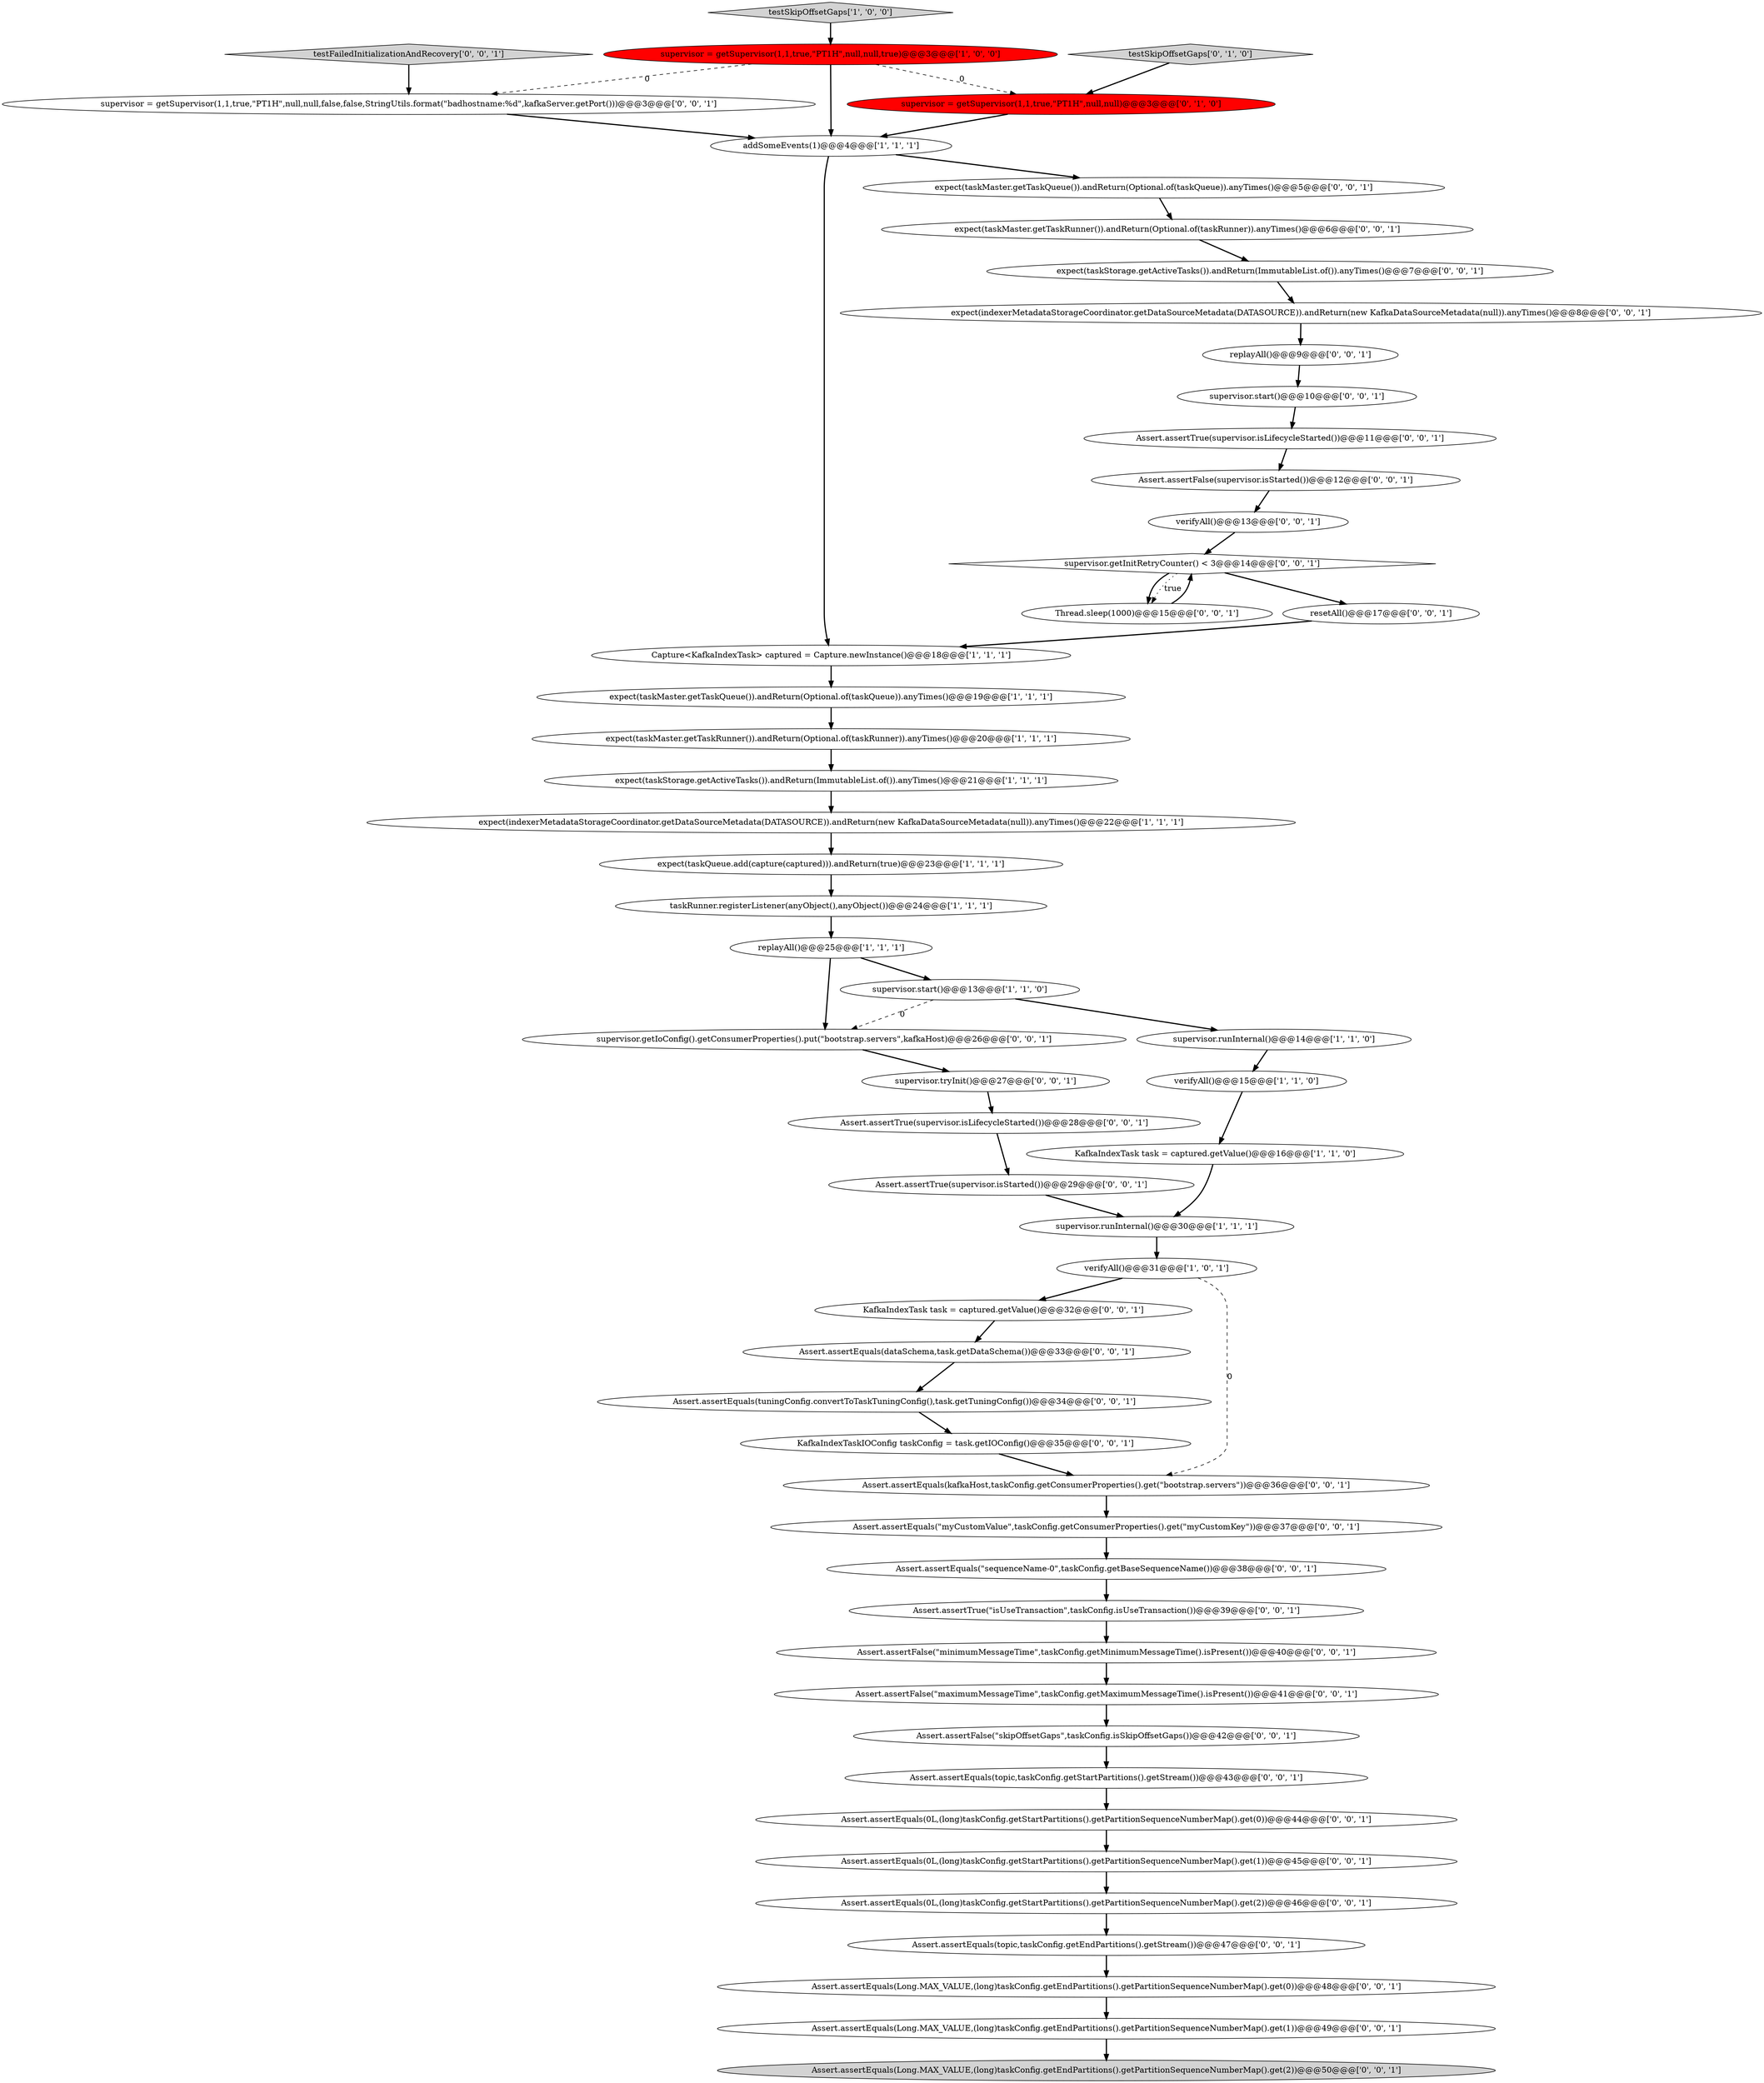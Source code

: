 digraph {
29 [style = filled, label = "Assert.assertEquals(topic,taskConfig.getEndPartitions().getStream())@@@47@@@['0', '0', '1']", fillcolor = white, shape = ellipse image = "AAA0AAABBB3BBB"];
9 [style = filled, label = "supervisor = getSupervisor(1,1,true,\"PT1H\",null,null,true)@@@3@@@['1', '0', '0']", fillcolor = red, shape = ellipse image = "AAA1AAABBB1BBB"];
14 [style = filled, label = "supervisor.runInternal()@@@30@@@['1', '1', '1']", fillcolor = white, shape = ellipse image = "AAA0AAABBB1BBB"];
3 [style = filled, label = "Capture<KafkaIndexTask> captured = Capture.newInstance()@@@18@@@['1', '1', '1']", fillcolor = white, shape = ellipse image = "AAA0AAABBB1BBB"];
28 [style = filled, label = "Assert.assertTrue(supervisor.isLifecycleStarted())@@@28@@@['0', '0', '1']", fillcolor = white, shape = ellipse image = "AAA0AAABBB3BBB"];
35 [style = filled, label = "KafkaIndexTask task = captured.getValue()@@@32@@@['0', '0', '1']", fillcolor = white, shape = ellipse image = "AAA0AAABBB3BBB"];
36 [style = filled, label = "Assert.assertTrue(supervisor.isLifecycleStarted())@@@11@@@['0', '0', '1']", fillcolor = white, shape = ellipse image = "AAA0AAABBB3BBB"];
26 [style = filled, label = "expect(taskMaster.getTaskRunner()).andReturn(Optional.of(taskRunner)).anyTimes()@@@6@@@['0', '0', '1']", fillcolor = white, shape = ellipse image = "AAA0AAABBB3BBB"];
41 [style = filled, label = "expect(taskMaster.getTaskQueue()).andReturn(Optional.of(taskQueue)).anyTimes()@@@5@@@['0', '0', '1']", fillcolor = white, shape = ellipse image = "AAA0AAABBB3BBB"];
8 [style = filled, label = "expect(taskMaster.getTaskQueue()).andReturn(Optional.of(taskQueue)).anyTimes()@@@19@@@['1', '1', '1']", fillcolor = white, shape = ellipse image = "AAA0AAABBB1BBB"];
45 [style = filled, label = "Assert.assertTrue(\"isUseTransaction\",taskConfig.isUseTransaction())@@@39@@@['0', '0', '1']", fillcolor = white, shape = ellipse image = "AAA0AAABBB3BBB"];
38 [style = filled, label = "Assert.assertEquals(\"myCustomValue\",taskConfig.getConsumerProperties().get(\"myCustomKey\"))@@@37@@@['0', '0', '1']", fillcolor = white, shape = ellipse image = "AAA0AAABBB3BBB"];
11 [style = filled, label = "expect(indexerMetadataStorageCoordinator.getDataSourceMetadata(DATASOURCE)).andReturn(new KafkaDataSourceMetadata(null)).anyTimes()@@@22@@@['1', '1', '1']", fillcolor = white, shape = ellipse image = "AAA0AAABBB1BBB"];
19 [style = filled, label = "Assert.assertEquals(tuningConfig.convertToTaskTuningConfig(),task.getTuningConfig())@@@34@@@['0', '0', '1']", fillcolor = white, shape = ellipse image = "AAA0AAABBB3BBB"];
12 [style = filled, label = "verifyAll()@@@15@@@['1', '1', '0']", fillcolor = white, shape = ellipse image = "AAA0AAABBB1BBB"];
47 [style = filled, label = "supervisor.getInitRetryCounter() < 3@@@14@@@['0', '0', '1']", fillcolor = white, shape = diamond image = "AAA0AAABBB3BBB"];
52 [style = filled, label = "KafkaIndexTaskIOConfig taskConfig = task.getIOConfig()@@@35@@@['0', '0', '1']", fillcolor = white, shape = ellipse image = "AAA0AAABBB3BBB"];
18 [style = filled, label = "testSkipOffsetGaps['0', '1', '0']", fillcolor = lightgray, shape = diamond image = "AAA0AAABBB2BBB"];
54 [style = filled, label = "supervisor.tryInit()@@@27@@@['0', '0', '1']", fillcolor = white, shape = ellipse image = "AAA0AAABBB3BBB"];
39 [style = filled, label = "Assert.assertEquals(\"sequenceName-0\",taskConfig.getBaseSequenceName())@@@38@@@['0', '0', '1']", fillcolor = white, shape = ellipse image = "AAA0AAABBB3BBB"];
55 [style = filled, label = "Assert.assertTrue(supervisor.isStarted())@@@29@@@['0', '0', '1']", fillcolor = white, shape = ellipse image = "AAA0AAABBB3BBB"];
33 [style = filled, label = "Assert.assertFalse(\"skipOffsetGaps\",taskConfig.isSkipOffsetGaps())@@@42@@@['0', '0', '1']", fillcolor = white, shape = ellipse image = "AAA0AAABBB3BBB"];
13 [style = filled, label = "KafkaIndexTask task = captured.getValue()@@@16@@@['1', '1', '0']", fillcolor = white, shape = ellipse image = "AAA0AAABBB1BBB"];
46 [style = filled, label = "Assert.assertEquals(0L,(long)taskConfig.getStartPartitions().getPartitionSequenceNumberMap().get(2))@@@46@@@['0', '0', '1']", fillcolor = white, shape = ellipse image = "AAA0AAABBB3BBB"];
53 [style = filled, label = "Assert.assertEquals(0L,(long)taskConfig.getStartPartitions().getPartitionSequenceNumberMap().get(0))@@@44@@@['0', '0', '1']", fillcolor = white, shape = ellipse image = "AAA0AAABBB3BBB"];
7 [style = filled, label = "expect(taskStorage.getActiveTasks()).andReturn(ImmutableList.of()).anyTimes()@@@21@@@['1', '1', '1']", fillcolor = white, shape = ellipse image = "AAA0AAABBB1BBB"];
51 [style = filled, label = "Assert.assertFalse(\"minimumMessageTime\",taskConfig.getMinimumMessageTime().isPresent())@@@40@@@['0', '0', '1']", fillcolor = white, shape = ellipse image = "AAA0AAABBB3BBB"];
30 [style = filled, label = "supervisor = getSupervisor(1,1,true,\"PT1H\",null,null,false,false,StringUtils.format(\"badhostname:%d\",kafkaServer.getPort()))@@@3@@@['0', '0', '1']", fillcolor = white, shape = ellipse image = "AAA0AAABBB3BBB"];
24 [style = filled, label = "Assert.assertEquals(kafkaHost,taskConfig.getConsumerProperties().get(\"bootstrap.servers\"))@@@36@@@['0', '0', '1']", fillcolor = white, shape = ellipse image = "AAA0AAABBB3BBB"];
31 [style = filled, label = "Assert.assertEquals(topic,taskConfig.getStartPartitions().getStream())@@@43@@@['0', '0', '1']", fillcolor = white, shape = ellipse image = "AAA0AAABBB3BBB"];
34 [style = filled, label = "expect(indexerMetadataStorageCoordinator.getDataSourceMetadata(DATASOURCE)).andReturn(new KafkaDataSourceMetadata(null)).anyTimes()@@@8@@@['0', '0', '1']", fillcolor = white, shape = ellipse image = "AAA0AAABBB3BBB"];
37 [style = filled, label = "Assert.assertEquals(Long.MAX_VALUE,(long)taskConfig.getEndPartitions().getPartitionSequenceNumberMap().get(2))@@@50@@@['0', '0', '1']", fillcolor = lightgray, shape = ellipse image = "AAA0AAABBB3BBB"];
4 [style = filled, label = "expect(taskMaster.getTaskRunner()).andReturn(Optional.of(taskRunner)).anyTimes()@@@20@@@['1', '1', '1']", fillcolor = white, shape = ellipse image = "AAA0AAABBB1BBB"];
42 [style = filled, label = "Assert.assertEquals(0L,(long)taskConfig.getStartPartitions().getPartitionSequenceNumberMap().get(1))@@@45@@@['0', '0', '1']", fillcolor = white, shape = ellipse image = "AAA0AAABBB3BBB"];
43 [style = filled, label = "Assert.assertFalse(\"maximumMessageTime\",taskConfig.getMaximumMessageTime().isPresent())@@@41@@@['0', '0', '1']", fillcolor = white, shape = ellipse image = "AAA0AAABBB3BBB"];
48 [style = filled, label = "supervisor.getIoConfig().getConsumerProperties().put(\"bootstrap.servers\",kafkaHost)@@@26@@@['0', '0', '1']", fillcolor = white, shape = ellipse image = "AAA0AAABBB3BBB"];
6 [style = filled, label = "supervisor.start()@@@13@@@['1', '1', '0']", fillcolor = white, shape = ellipse image = "AAA0AAABBB1BBB"];
15 [style = filled, label = "expect(taskQueue.add(capture(captured))).andReturn(true)@@@23@@@['1', '1', '1']", fillcolor = white, shape = ellipse image = "AAA0AAABBB1BBB"];
44 [style = filled, label = "Assert.assertEquals(Long.MAX_VALUE,(long)taskConfig.getEndPartitions().getPartitionSequenceNumberMap().get(0))@@@48@@@['0', '0', '1']", fillcolor = white, shape = ellipse image = "AAA0AAABBB3BBB"];
50 [style = filled, label = "expect(taskStorage.getActiveTasks()).andReturn(ImmutableList.of()).anyTimes()@@@7@@@['0', '0', '1']", fillcolor = white, shape = ellipse image = "AAA0AAABBB3BBB"];
21 [style = filled, label = "Assert.assertEquals(dataSchema,task.getDataSchema())@@@33@@@['0', '0', '1']", fillcolor = white, shape = ellipse image = "AAA0AAABBB3BBB"];
5 [style = filled, label = "taskRunner.registerListener(anyObject(),anyObject())@@@24@@@['1', '1', '1']", fillcolor = white, shape = ellipse image = "AAA0AAABBB1BBB"];
27 [style = filled, label = "replayAll()@@@9@@@['0', '0', '1']", fillcolor = white, shape = ellipse image = "AAA0AAABBB3BBB"];
10 [style = filled, label = "supervisor.runInternal()@@@14@@@['1', '1', '0']", fillcolor = white, shape = ellipse image = "AAA0AAABBB1BBB"];
25 [style = filled, label = "Assert.assertFalse(supervisor.isStarted())@@@12@@@['0', '0', '1']", fillcolor = white, shape = ellipse image = "AAA0AAABBB3BBB"];
20 [style = filled, label = "verifyAll()@@@13@@@['0', '0', '1']", fillcolor = white, shape = ellipse image = "AAA0AAABBB3BBB"];
32 [style = filled, label = "Assert.assertEquals(Long.MAX_VALUE,(long)taskConfig.getEndPartitions().getPartitionSequenceNumberMap().get(1))@@@49@@@['0', '0', '1']", fillcolor = white, shape = ellipse image = "AAA0AAABBB3BBB"];
40 [style = filled, label = "Thread.sleep(1000)@@@15@@@['0', '0', '1']", fillcolor = white, shape = ellipse image = "AAA0AAABBB3BBB"];
17 [style = filled, label = "supervisor = getSupervisor(1,1,true,\"PT1H\",null,null)@@@3@@@['0', '1', '0']", fillcolor = red, shape = ellipse image = "AAA1AAABBB2BBB"];
22 [style = filled, label = "supervisor.start()@@@10@@@['0', '0', '1']", fillcolor = white, shape = ellipse image = "AAA0AAABBB3BBB"];
16 [style = filled, label = "testSkipOffsetGaps['1', '0', '0']", fillcolor = lightgray, shape = diamond image = "AAA0AAABBB1BBB"];
23 [style = filled, label = "resetAll()@@@17@@@['0', '0', '1']", fillcolor = white, shape = ellipse image = "AAA0AAABBB3BBB"];
49 [style = filled, label = "testFailedInitializationAndRecovery['0', '0', '1']", fillcolor = lightgray, shape = diamond image = "AAA0AAABBB3BBB"];
2 [style = filled, label = "replayAll()@@@25@@@['1', '1', '1']", fillcolor = white, shape = ellipse image = "AAA0AAABBB1BBB"];
1 [style = filled, label = "verifyAll()@@@31@@@['1', '0', '1']", fillcolor = white, shape = ellipse image = "AAA0AAABBB1BBB"];
0 [style = filled, label = "addSomeEvents(1)@@@4@@@['1', '1', '1']", fillcolor = white, shape = ellipse image = "AAA0AAABBB1BBB"];
0->3 [style = bold, label=""];
2->48 [style = bold, label=""];
7->11 [style = bold, label=""];
32->37 [style = bold, label=""];
9->0 [style = bold, label=""];
42->46 [style = bold, label=""];
21->19 [style = bold, label=""];
47->40 [style = bold, label=""];
45->51 [style = bold, label=""];
2->6 [style = bold, label=""];
55->14 [style = bold, label=""];
53->42 [style = bold, label=""];
6->48 [style = dashed, label="0"];
18->17 [style = bold, label=""];
28->55 [style = bold, label=""];
23->3 [style = bold, label=""];
1->35 [style = bold, label=""];
24->38 [style = bold, label=""];
39->45 [style = bold, label=""];
27->22 [style = bold, label=""];
38->39 [style = bold, label=""];
20->47 [style = bold, label=""];
35->21 [style = bold, label=""];
4->7 [style = bold, label=""];
15->5 [style = bold, label=""];
11->15 [style = bold, label=""];
14->1 [style = bold, label=""];
46->29 [style = bold, label=""];
48->54 [style = bold, label=""];
52->24 [style = bold, label=""];
0->41 [style = bold, label=""];
12->13 [style = bold, label=""];
5->2 [style = bold, label=""];
25->20 [style = bold, label=""];
36->25 [style = bold, label=""];
17->0 [style = bold, label=""];
26->50 [style = bold, label=""];
49->30 [style = bold, label=""];
10->12 [style = bold, label=""];
1->24 [style = dashed, label="0"];
3->8 [style = bold, label=""];
6->10 [style = bold, label=""];
22->36 [style = bold, label=""];
31->53 [style = bold, label=""];
40->47 [style = bold, label=""];
44->32 [style = bold, label=""];
47->40 [style = dotted, label="true"];
9->17 [style = dashed, label="0"];
43->33 [style = bold, label=""];
33->31 [style = bold, label=""];
29->44 [style = bold, label=""];
51->43 [style = bold, label=""];
30->0 [style = bold, label=""];
41->26 [style = bold, label=""];
8->4 [style = bold, label=""];
47->23 [style = bold, label=""];
54->28 [style = bold, label=""];
13->14 [style = bold, label=""];
16->9 [style = bold, label=""];
9->30 [style = dashed, label="0"];
19->52 [style = bold, label=""];
34->27 [style = bold, label=""];
50->34 [style = bold, label=""];
}
